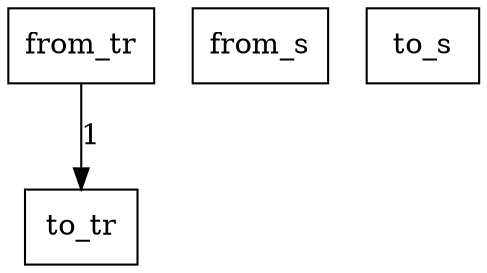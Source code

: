 digraph {
    graph [rankdir=TB
          ,bgcolor=transparent];
    node [shape=box
         ,fillcolor=white
         ,style=filled];
    0 [label=<from_tr>];
    1 [label=<from_s>];
    2 [label=<to_tr>];
    3 [label=<to_s>];
    0 -> 2 [label=1];
}